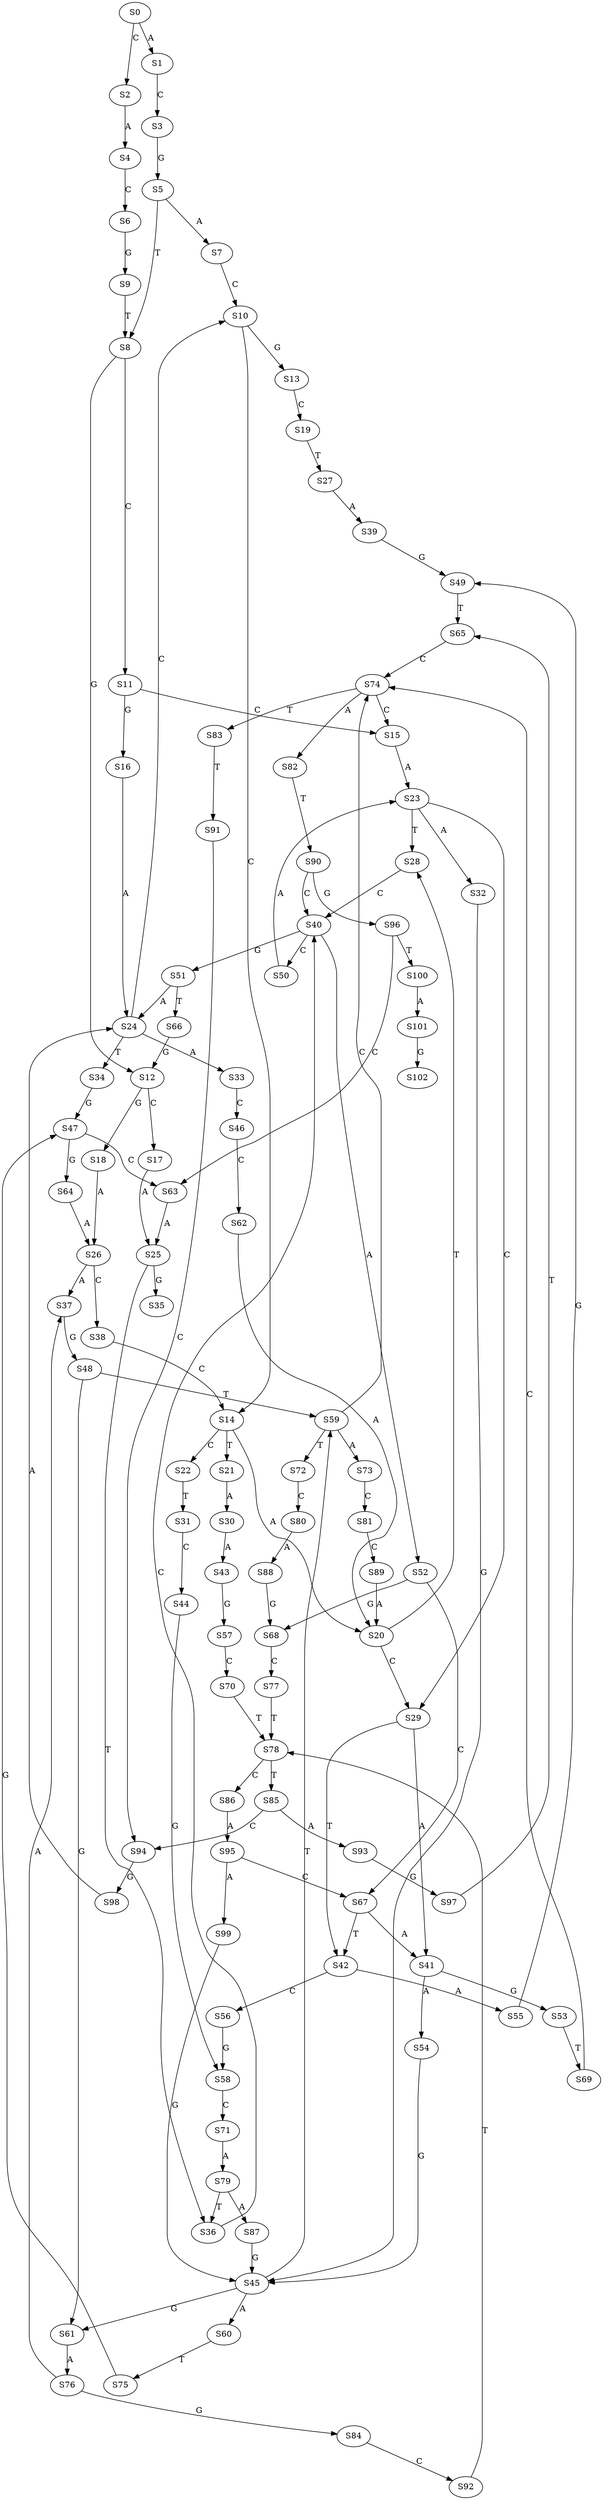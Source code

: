 strict digraph  {
	S0 -> S1 [ label = A ];
	S0 -> S2 [ label = C ];
	S1 -> S3 [ label = C ];
	S2 -> S4 [ label = A ];
	S3 -> S5 [ label = G ];
	S4 -> S6 [ label = C ];
	S5 -> S7 [ label = A ];
	S5 -> S8 [ label = T ];
	S6 -> S9 [ label = G ];
	S7 -> S10 [ label = C ];
	S8 -> S11 [ label = C ];
	S8 -> S12 [ label = G ];
	S9 -> S8 [ label = T ];
	S10 -> S13 [ label = G ];
	S10 -> S14 [ label = C ];
	S11 -> S15 [ label = C ];
	S11 -> S16 [ label = G ];
	S12 -> S17 [ label = C ];
	S12 -> S18 [ label = G ];
	S13 -> S19 [ label = C ];
	S14 -> S20 [ label = A ];
	S14 -> S21 [ label = T ];
	S14 -> S22 [ label = C ];
	S15 -> S23 [ label = A ];
	S16 -> S24 [ label = A ];
	S17 -> S25 [ label = A ];
	S18 -> S26 [ label = A ];
	S19 -> S27 [ label = T ];
	S20 -> S28 [ label = T ];
	S20 -> S29 [ label = C ];
	S21 -> S30 [ label = A ];
	S22 -> S31 [ label = T ];
	S23 -> S32 [ label = A ];
	S23 -> S29 [ label = C ];
	S23 -> S28 [ label = T ];
	S24 -> S33 [ label = A ];
	S24 -> S34 [ label = T ];
	S24 -> S10 [ label = C ];
	S25 -> S35 [ label = G ];
	S25 -> S36 [ label = T ];
	S26 -> S37 [ label = A ];
	S26 -> S38 [ label = C ];
	S27 -> S39 [ label = A ];
	S28 -> S40 [ label = C ];
	S29 -> S41 [ label = A ];
	S29 -> S42 [ label = T ];
	S30 -> S43 [ label = A ];
	S31 -> S44 [ label = C ];
	S32 -> S45 [ label = G ];
	S33 -> S46 [ label = C ];
	S34 -> S47 [ label = G ];
	S36 -> S40 [ label = C ];
	S37 -> S48 [ label = G ];
	S38 -> S14 [ label = C ];
	S39 -> S49 [ label = G ];
	S40 -> S50 [ label = C ];
	S40 -> S51 [ label = G ];
	S40 -> S52 [ label = A ];
	S41 -> S53 [ label = G ];
	S41 -> S54 [ label = A ];
	S42 -> S55 [ label = A ];
	S42 -> S56 [ label = C ];
	S43 -> S57 [ label = G ];
	S44 -> S58 [ label = G ];
	S45 -> S59 [ label = T ];
	S45 -> S60 [ label = A ];
	S45 -> S61 [ label = G ];
	S46 -> S62 [ label = C ];
	S47 -> S63 [ label = C ];
	S47 -> S64 [ label = G ];
	S48 -> S59 [ label = T ];
	S48 -> S61 [ label = G ];
	S49 -> S65 [ label = T ];
	S50 -> S23 [ label = A ];
	S51 -> S24 [ label = A ];
	S51 -> S66 [ label = T ];
	S52 -> S67 [ label = C ];
	S52 -> S68 [ label = G ];
	S53 -> S69 [ label = T ];
	S54 -> S45 [ label = G ];
	S55 -> S49 [ label = G ];
	S56 -> S58 [ label = G ];
	S57 -> S70 [ label = C ];
	S58 -> S71 [ label = C ];
	S59 -> S72 [ label = T ];
	S59 -> S73 [ label = A ];
	S59 -> S74 [ label = C ];
	S60 -> S75 [ label = T ];
	S61 -> S76 [ label = A ];
	S62 -> S20 [ label = A ];
	S63 -> S25 [ label = A ];
	S64 -> S26 [ label = A ];
	S65 -> S74 [ label = C ];
	S66 -> S12 [ label = G ];
	S67 -> S42 [ label = T ];
	S67 -> S41 [ label = A ];
	S68 -> S77 [ label = C ];
	S69 -> S74 [ label = C ];
	S70 -> S78 [ label = T ];
	S71 -> S79 [ label = A ];
	S72 -> S80 [ label = C ];
	S73 -> S81 [ label = C ];
	S74 -> S82 [ label = A ];
	S74 -> S83 [ label = T ];
	S74 -> S15 [ label = C ];
	S75 -> S47 [ label = G ];
	S76 -> S37 [ label = A ];
	S76 -> S84 [ label = G ];
	S77 -> S78 [ label = T ];
	S78 -> S85 [ label = T ];
	S78 -> S86 [ label = C ];
	S79 -> S36 [ label = T ];
	S79 -> S87 [ label = A ];
	S80 -> S88 [ label = A ];
	S81 -> S89 [ label = C ];
	S82 -> S90 [ label = T ];
	S83 -> S91 [ label = T ];
	S84 -> S92 [ label = C ];
	S85 -> S93 [ label = A ];
	S85 -> S94 [ label = C ];
	S86 -> S95 [ label = A ];
	S87 -> S45 [ label = G ];
	S88 -> S68 [ label = G ];
	S89 -> S20 [ label = A ];
	S90 -> S96 [ label = G ];
	S90 -> S40 [ label = C ];
	S91 -> S94 [ label = C ];
	S92 -> S78 [ label = T ];
	S93 -> S97 [ label = G ];
	S94 -> S98 [ label = G ];
	S95 -> S99 [ label = A ];
	S95 -> S67 [ label = C ];
	S96 -> S63 [ label = C ];
	S96 -> S100 [ label = T ];
	S97 -> S65 [ label = T ];
	S98 -> S24 [ label = A ];
	S99 -> S45 [ label = G ];
	S100 -> S101 [ label = A ];
	S101 -> S102 [ label = G ];
}
